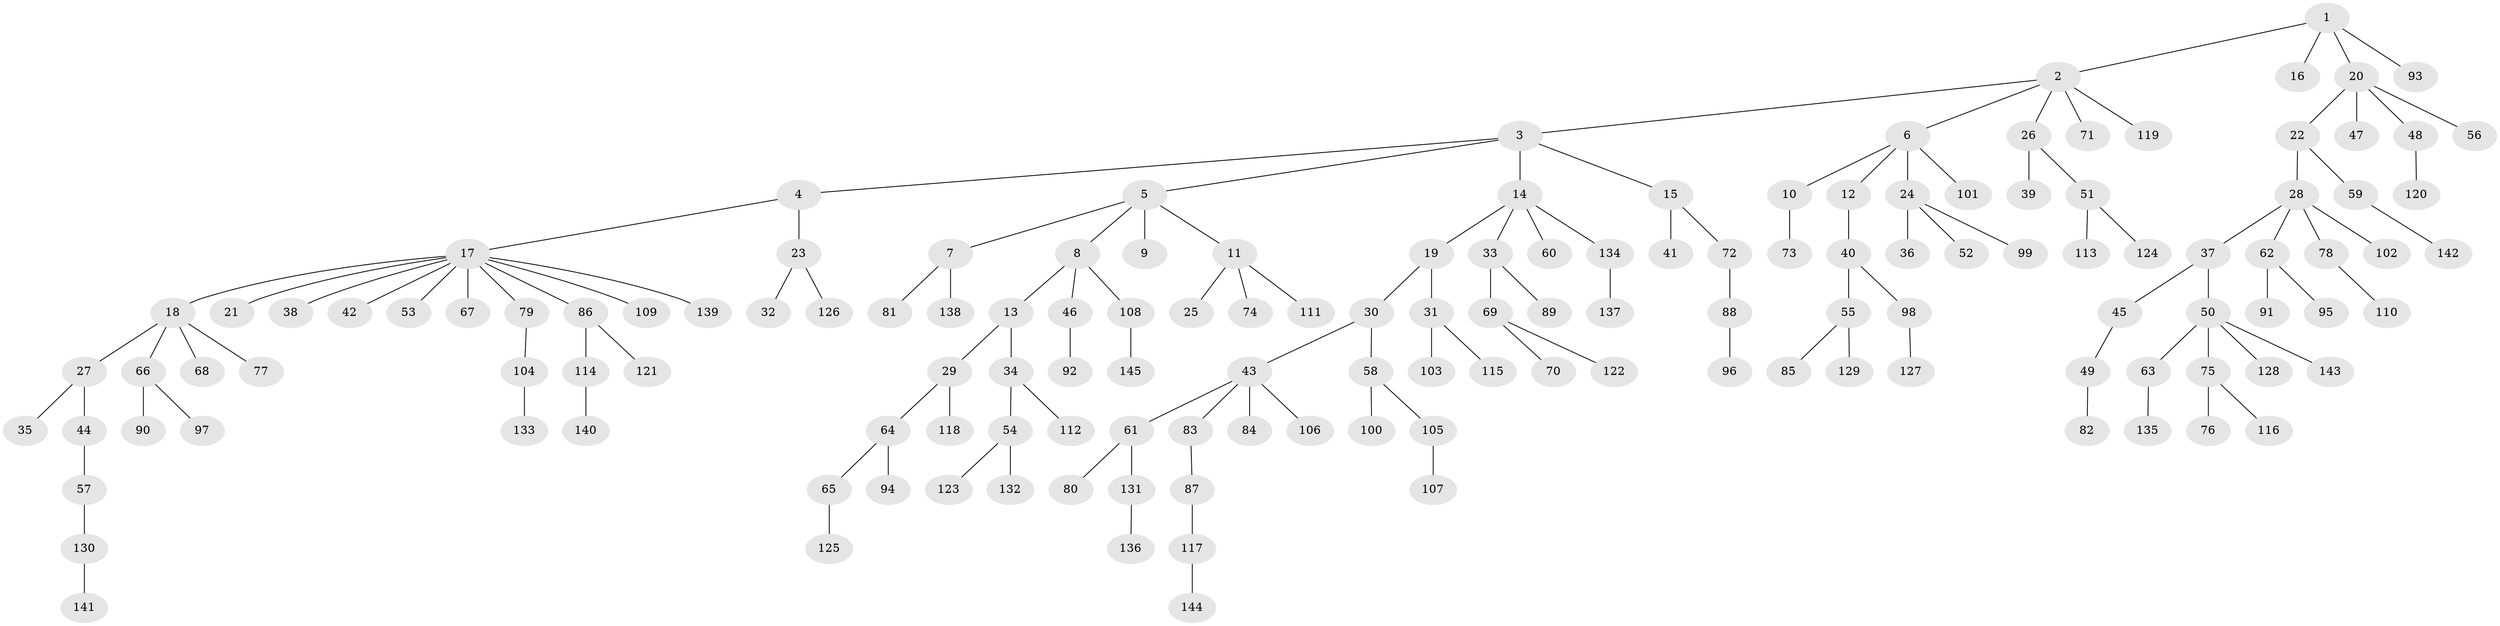 // Generated by graph-tools (version 1.1) at 2025/26/03/09/25 03:26:31]
// undirected, 145 vertices, 144 edges
graph export_dot {
graph [start="1"]
  node [color=gray90,style=filled];
  1;
  2;
  3;
  4;
  5;
  6;
  7;
  8;
  9;
  10;
  11;
  12;
  13;
  14;
  15;
  16;
  17;
  18;
  19;
  20;
  21;
  22;
  23;
  24;
  25;
  26;
  27;
  28;
  29;
  30;
  31;
  32;
  33;
  34;
  35;
  36;
  37;
  38;
  39;
  40;
  41;
  42;
  43;
  44;
  45;
  46;
  47;
  48;
  49;
  50;
  51;
  52;
  53;
  54;
  55;
  56;
  57;
  58;
  59;
  60;
  61;
  62;
  63;
  64;
  65;
  66;
  67;
  68;
  69;
  70;
  71;
  72;
  73;
  74;
  75;
  76;
  77;
  78;
  79;
  80;
  81;
  82;
  83;
  84;
  85;
  86;
  87;
  88;
  89;
  90;
  91;
  92;
  93;
  94;
  95;
  96;
  97;
  98;
  99;
  100;
  101;
  102;
  103;
  104;
  105;
  106;
  107;
  108;
  109;
  110;
  111;
  112;
  113;
  114;
  115;
  116;
  117;
  118;
  119;
  120;
  121;
  122;
  123;
  124;
  125;
  126;
  127;
  128;
  129;
  130;
  131;
  132;
  133;
  134;
  135;
  136;
  137;
  138;
  139;
  140;
  141;
  142;
  143;
  144;
  145;
  1 -- 2;
  1 -- 16;
  1 -- 20;
  1 -- 93;
  2 -- 3;
  2 -- 6;
  2 -- 26;
  2 -- 71;
  2 -- 119;
  3 -- 4;
  3 -- 5;
  3 -- 14;
  3 -- 15;
  4 -- 17;
  4 -- 23;
  5 -- 7;
  5 -- 8;
  5 -- 9;
  5 -- 11;
  6 -- 10;
  6 -- 12;
  6 -- 24;
  6 -- 101;
  7 -- 81;
  7 -- 138;
  8 -- 13;
  8 -- 46;
  8 -- 108;
  10 -- 73;
  11 -- 25;
  11 -- 74;
  11 -- 111;
  12 -- 40;
  13 -- 29;
  13 -- 34;
  14 -- 19;
  14 -- 33;
  14 -- 60;
  14 -- 134;
  15 -- 41;
  15 -- 72;
  17 -- 18;
  17 -- 21;
  17 -- 38;
  17 -- 42;
  17 -- 53;
  17 -- 67;
  17 -- 79;
  17 -- 86;
  17 -- 109;
  17 -- 139;
  18 -- 27;
  18 -- 66;
  18 -- 68;
  18 -- 77;
  19 -- 30;
  19 -- 31;
  20 -- 22;
  20 -- 47;
  20 -- 48;
  20 -- 56;
  22 -- 28;
  22 -- 59;
  23 -- 32;
  23 -- 126;
  24 -- 36;
  24 -- 52;
  24 -- 99;
  26 -- 39;
  26 -- 51;
  27 -- 35;
  27 -- 44;
  28 -- 37;
  28 -- 62;
  28 -- 78;
  28 -- 102;
  29 -- 64;
  29 -- 118;
  30 -- 43;
  30 -- 58;
  31 -- 103;
  31 -- 115;
  33 -- 69;
  33 -- 89;
  34 -- 54;
  34 -- 112;
  37 -- 45;
  37 -- 50;
  40 -- 55;
  40 -- 98;
  43 -- 61;
  43 -- 83;
  43 -- 84;
  43 -- 106;
  44 -- 57;
  45 -- 49;
  46 -- 92;
  48 -- 120;
  49 -- 82;
  50 -- 63;
  50 -- 75;
  50 -- 128;
  50 -- 143;
  51 -- 113;
  51 -- 124;
  54 -- 123;
  54 -- 132;
  55 -- 85;
  55 -- 129;
  57 -- 130;
  58 -- 100;
  58 -- 105;
  59 -- 142;
  61 -- 80;
  61 -- 131;
  62 -- 91;
  62 -- 95;
  63 -- 135;
  64 -- 65;
  64 -- 94;
  65 -- 125;
  66 -- 90;
  66 -- 97;
  69 -- 70;
  69 -- 122;
  72 -- 88;
  75 -- 76;
  75 -- 116;
  78 -- 110;
  79 -- 104;
  83 -- 87;
  86 -- 114;
  86 -- 121;
  87 -- 117;
  88 -- 96;
  98 -- 127;
  104 -- 133;
  105 -- 107;
  108 -- 145;
  114 -- 140;
  117 -- 144;
  130 -- 141;
  131 -- 136;
  134 -- 137;
}
